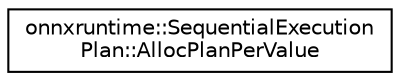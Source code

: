 digraph "Graphical Class Hierarchy"
{
  edge [fontname="Helvetica",fontsize="10",labelfontname="Helvetica",labelfontsize="10"];
  node [fontname="Helvetica",fontsize="10",shape=record];
  rankdir="LR";
  Node0 [label="onnxruntime::SequentialExecution\lPlan::AllocPlanPerValue",height=0.2,width=0.4,color="black", fillcolor="white", style="filled",URL="$structonnxruntime_1_1SequentialExecutionPlan_1_1AllocPlanPerValue.html"];
}
